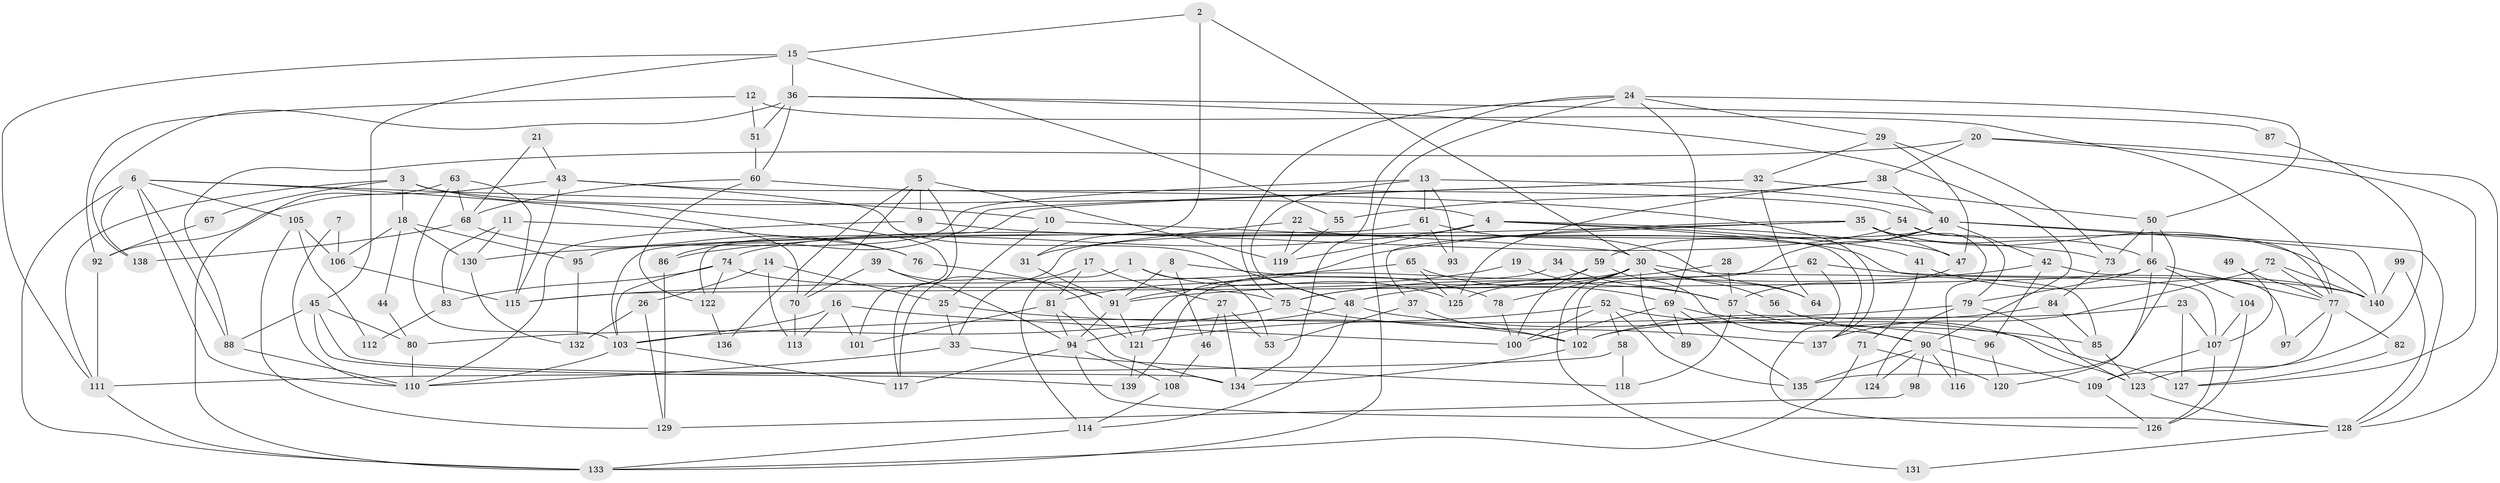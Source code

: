 // coarse degree distribution, {5: 0.2127659574468085, 3: 0.20212765957446807, 10: 0.0425531914893617, 9: 0.0425531914893617, 2: 0.13829787234042554, 4: 0.13829787234042554, 8: 0.0851063829787234, 6: 0.05319148936170213, 12: 0.010638297872340425, 7: 0.07446808510638298}
// Generated by graph-tools (version 1.1) at 2025/23/03/03/25 07:23:58]
// undirected, 140 vertices, 280 edges
graph export_dot {
graph [start="1"]
  node [color=gray90,style=filled];
  1;
  2;
  3;
  4;
  5;
  6;
  7;
  8;
  9;
  10;
  11;
  12;
  13;
  14;
  15;
  16;
  17;
  18;
  19;
  20;
  21;
  22;
  23;
  24;
  25;
  26;
  27;
  28;
  29;
  30;
  31;
  32;
  33;
  34;
  35;
  36;
  37;
  38;
  39;
  40;
  41;
  42;
  43;
  44;
  45;
  46;
  47;
  48;
  49;
  50;
  51;
  52;
  53;
  54;
  55;
  56;
  57;
  58;
  59;
  60;
  61;
  62;
  63;
  64;
  65;
  66;
  67;
  68;
  69;
  70;
  71;
  72;
  73;
  74;
  75;
  76;
  77;
  78;
  79;
  80;
  81;
  82;
  83;
  84;
  85;
  86;
  87;
  88;
  89;
  90;
  91;
  92;
  93;
  94;
  95;
  96;
  97;
  98;
  99;
  100;
  101;
  102;
  103;
  104;
  105;
  106;
  107;
  108;
  109;
  110;
  111;
  112;
  113;
  114;
  115;
  116;
  117;
  118;
  119;
  120;
  121;
  122;
  123;
  124;
  125;
  126;
  127;
  128;
  129;
  130;
  131;
  132;
  133;
  134;
  135;
  136;
  137;
  138;
  139;
  140;
  1 -- 53;
  1 -- 125;
  1 -- 114;
  2 -- 15;
  2 -- 30;
  2 -- 31;
  3 -- 101;
  3 -- 4;
  3 -- 18;
  3 -- 67;
  3 -- 111;
  4 -- 107;
  4 -- 119;
  4 -- 41;
  4 -- 47;
  4 -- 86;
  5 -- 9;
  5 -- 117;
  5 -- 70;
  5 -- 119;
  5 -- 136;
  6 -- 88;
  6 -- 133;
  6 -- 10;
  6 -- 70;
  6 -- 105;
  6 -- 110;
  6 -- 138;
  7 -- 106;
  7 -- 110;
  8 -- 78;
  8 -- 46;
  8 -- 91;
  9 -- 73;
  9 -- 110;
  10 -- 30;
  10 -- 25;
  11 -- 76;
  11 -- 130;
  11 -- 83;
  12 -- 77;
  12 -- 92;
  12 -- 51;
  13 -- 48;
  13 -- 40;
  13 -- 61;
  13 -- 93;
  13 -- 95;
  14 -- 25;
  14 -- 113;
  14 -- 26;
  15 -- 36;
  15 -- 55;
  15 -- 45;
  15 -- 111;
  16 -- 100;
  16 -- 103;
  16 -- 101;
  16 -- 113;
  17 -- 81;
  17 -- 33;
  17 -- 27;
  18 -- 130;
  18 -- 44;
  18 -- 95;
  18 -- 106;
  19 -- 57;
  19 -- 91;
  20 -- 127;
  20 -- 88;
  20 -- 38;
  20 -- 128;
  21 -- 68;
  21 -- 43;
  22 -- 31;
  22 -- 137;
  22 -- 119;
  23 -- 102;
  23 -- 107;
  23 -- 127;
  24 -- 75;
  24 -- 29;
  24 -- 50;
  24 -- 69;
  24 -- 133;
  24 -- 134;
  25 -- 102;
  25 -- 33;
  26 -- 129;
  26 -- 132;
  27 -- 134;
  27 -- 46;
  27 -- 53;
  28 -- 75;
  28 -- 57;
  29 -- 32;
  29 -- 47;
  29 -- 73;
  30 -- 85;
  30 -- 64;
  30 -- 56;
  30 -- 78;
  30 -- 89;
  30 -- 125;
  30 -- 131;
  30 -- 139;
  31 -- 91;
  32 -- 122;
  32 -- 50;
  32 -- 64;
  32 -- 86;
  33 -- 110;
  33 -- 118;
  34 -- 121;
  34 -- 57;
  35 -- 140;
  35 -- 47;
  35 -- 37;
  35 -- 66;
  35 -- 81;
  35 -- 116;
  35 -- 130;
  36 -- 90;
  36 -- 51;
  36 -- 60;
  36 -- 87;
  36 -- 138;
  37 -- 102;
  37 -- 53;
  38 -- 40;
  38 -- 55;
  38 -- 125;
  39 -- 94;
  39 -- 70;
  39 -- 121;
  40 -- 128;
  40 -- 59;
  40 -- 42;
  40 -- 102;
  40 -- 117;
  40 -- 140;
  41 -- 71;
  41 -- 140;
  42 -- 48;
  42 -- 96;
  42 -- 97;
  43 -- 48;
  43 -- 115;
  43 -- 54;
  43 -- 92;
  44 -- 80;
  45 -- 134;
  45 -- 80;
  45 -- 88;
  45 -- 139;
  46 -- 108;
  47 -- 57;
  48 -- 114;
  48 -- 94;
  48 -- 96;
  49 -- 107;
  49 -- 77;
  50 -- 66;
  50 -- 73;
  50 -- 135;
  51 -- 60;
  52 -- 135;
  52 -- 121;
  52 -- 58;
  52 -- 100;
  52 -- 127;
  54 -- 79;
  54 -- 74;
  54 -- 77;
  55 -- 119;
  56 -- 90;
  57 -- 118;
  57 -- 123;
  58 -- 111;
  58 -- 118;
  59 -- 100;
  59 -- 75;
  59 -- 90;
  60 -- 137;
  60 -- 68;
  60 -- 122;
  61 -- 103;
  61 -- 64;
  61 -- 93;
  62 -- 140;
  62 -- 91;
  62 -- 126;
  63 -- 68;
  63 -- 133;
  63 -- 103;
  63 -- 115;
  65 -- 125;
  65 -- 69;
  65 -- 115;
  66 -- 115;
  66 -- 77;
  66 -- 79;
  66 -- 104;
  66 -- 120;
  67 -- 92;
  68 -- 138;
  68 -- 76;
  69 -- 135;
  69 -- 85;
  69 -- 89;
  69 -- 100;
  70 -- 113;
  71 -- 120;
  71 -- 133;
  72 -- 140;
  72 -- 77;
  72 -- 137;
  73 -- 84;
  74 -- 103;
  74 -- 75;
  74 -- 83;
  74 -- 122;
  75 -- 80;
  75 -- 137;
  76 -- 91;
  77 -- 82;
  77 -- 97;
  77 -- 109;
  78 -- 100;
  79 -- 103;
  79 -- 123;
  79 -- 124;
  80 -- 110;
  81 -- 134;
  81 -- 94;
  81 -- 101;
  82 -- 127;
  83 -- 112;
  84 -- 85;
  84 -- 102;
  85 -- 123;
  86 -- 129;
  87 -- 123;
  88 -- 110;
  90 -- 109;
  90 -- 98;
  90 -- 116;
  90 -- 124;
  90 -- 135;
  91 -- 121;
  91 -- 94;
  92 -- 111;
  94 -- 108;
  94 -- 117;
  94 -- 128;
  95 -- 132;
  96 -- 120;
  98 -- 129;
  99 -- 128;
  99 -- 140;
  102 -- 134;
  103 -- 117;
  103 -- 110;
  104 -- 107;
  104 -- 126;
  105 -- 106;
  105 -- 112;
  105 -- 129;
  106 -- 115;
  107 -- 126;
  107 -- 109;
  108 -- 114;
  109 -- 126;
  111 -- 133;
  114 -- 133;
  121 -- 139;
  122 -- 136;
  123 -- 128;
  128 -- 131;
  130 -- 132;
}
